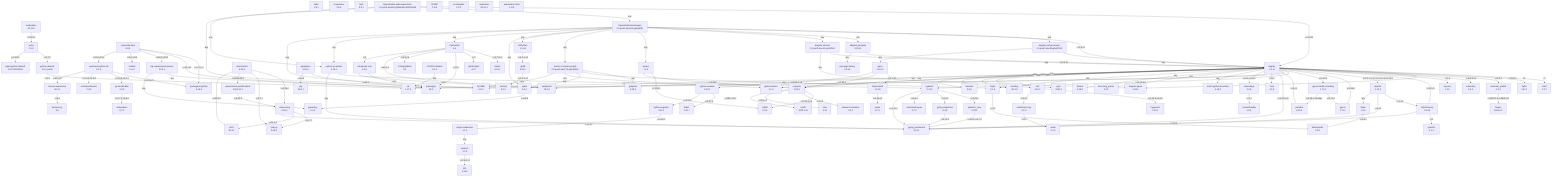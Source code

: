 flowchart TD
    classDef missing stroke-dasharray: 5
    alembic["alembic\n1.15.2"]
    annotated-types["annotated-types\n0.7.0"]
    antlr4-python3-runtime["antlr4-python3-runtime\n4.13.2"]
    arrow["arrow\n1.3.0"]
    attrs["attrs\n25.3.0"]
    bidict["bidict\n0.23.1"]
    boolean-py["boolean.py\n5.0"]
    certifi["certifi\n2025.1.31"]
    chardet["chardet\n5.2.0"]
    charset-normalizer["charset-normalizer\n3.4.1"]
    click_0["click\n8.1.8"]
    coloredlogs["coloredlogs\n14.0"]
    configupdater["ConfigUpdater\n3.2"]
    cyclonedx-bom["cyclonedx-bom\n5.3.0"]
    cyclonedx-python-lib["cyclonedx-python-lib\n9.1.0"]
    dagster-job-processor["dagster-job-processor\n0.0.post1.dev38+gbaf3220"]
    dagster-pipes["dagster-pipes\n1.9.11"]
    dagster-postgres["dagster-postgres\n0.25.11"]
    dagster-shared["dagster-shared\n0.0.post1.dev10+g614f3c1"]
    dagster["dagster\n1.9.11"]
    defusedxml["defusedxml\n0.7.1"]
    deprecated["Deprecated\n1.2.18"]
    docker-compose-graph["docker-compose-graph\n0.0.post1.dev176+gbc4b36e"]
    docker["docker\n7.1.0"]
    docstring-parser["docstring_parser\n0.16"]
    filelock["filelock\n3.18.0"]
    fqdn["fqdn\n1.5.1"]
    fsspec["fsspec\n2025.3.2"]
    gazu["gazu\n0.10.31"]
    gitdb["gitdb\n4.0.12"]
    gitpython["GitPython\n3.1.44"]
    graphviz["graphviz\n0.20.3"]
    greenlet["greenlet\n3.1.1"]
    grpcio-health-checking["grpcio-health-checking\n1.71.0"]
    grpcio["grpcio\n1.71.0"]
    h11["h11\n0.14.0"]
    humanfriendly["humanfriendly\n10.0"]
    idna["idna\n3.10"]
    isoduration["isoduration\n20.11.0"]
    jinja2["Jinja2\n3.1.6"]
    jsonpointer["jsonpointer\n3.0.0"]
    jsonschema-specifications["jsonschema-specifications\n2024.10.1"]
    jsonschema["jsonschema\n4.23.0"]
    license-expression["license-expression\n30.4.1"]
    lxml["lxml\n5.3.1"]
    mako["Mako\n1.3.9"]
    markdown-it-py["markdown-it-py\n3.0.0"]
    markupsafe["MarkupSafe\n3.0.2"]
    mdurl["mdurl\n0.1.2"]
    openstudiolandscapes-kitsu["OpenStudioLandscapes-Kitsu\n0.0.post1.dev85+g53b4de5.d20250406"]
    openstudiolandscapes["OpenStudioLandscapes\n0.0.post1.dev564+g5e56f51"]
    packageurl-python["packageurl-python\n0.16.0"]
    packaging["packaging\n24.2"]
    pip-requirements-parser["pip-requirements-parser\n32.0.1"]
    pip["pip\n25.0.1"]
    pipdeptree["pipdeptree\n2.26.0"]
    platformdirs["platformdirs\n4.3.7"]
    protobuf["protobuf\n5.29.4"]
    psycopg2-binary["psycopg2-binary\n2.9.10"]
    py-serializable["py-serializable\n2.0.0"]
    pydantic-core["pydantic_core\n2.33.1"]
    pydantic["pydantic\n2.11.2"]
    pydot["pydot\n3.0.4"]
    pygments["Pygments\n2.19.1"]
    pyparsing["pyparsing\n3.2.3"]
    pyscaffold["PyScaffold\n4.6"]
    python-dateutil["python-dateutil\n2.9.0.post0"]
    python-dotenv["python-dotenv\n1.1.0"]
    python-engineio["python-engineio\n4.11.2"]
    python-on-whales["python-on-whales\n0.76.1"]
    python-socketio["python-socketio\n5.12.1"]
    pytz["pytz\n2025.2"]
    pyyaml["PyYAML\n6.0.2"]
    referencing["referencing\n0.36.2"]
    requests["requests\n2.32.3"]
    rfc3339-validator["rfc3339-validator\n0.1.4"]
    rfc3987["rfc3987\n1.3.8"]
    rich["rich\n14.0.0"]
    rpds-py["rpds-py\n0.24.0"]
    setuptools-scm["setuptools-scm\n8.2.0"]
    setuptools["setuptools\n78.1.0"]
    simple-websocket["simple-websocket\n1.1.0"]
    six["six\n1.17.0"]
    smmap["smmap\n5.0.2"]
    sortedcontainers["sortedcontainers\n2.4.0"]
    sqlalchemy["SQLAlchemy\n2.0.40"]
    structlog["structlog\n25.2.0"]
    tabulate["tabulate\n0.9.0"]
    tomli["tomli\n2.2.1"]
    tomlkit["tomlkit\n0.13.2"]
    toposort["toposort\n1.10"]
    tqdm["tqdm\n4.67.1"]
    types-python-dateutil["types-python-dateutil\n2.9.0.20241206"]
    typing-extensions["typing_extensions\n4.13.1"]
    typing-inspection["typing-inspection\n0.4.0"]
    universal-pathlib["universal_pathlib\n0.2.6"]
    uri-template["uri-template\n1.3.0"]
    urllib3["urllib3\n2.3.0"]
    watchdog["watchdog\n5.0.3"]
    webcolors["webcolors\n24.11.1"]
    websocket-client["websocket-client\n1.8.0"]
    wrapt["wrapt\n1.17.2"]
    wsproto["wsproto\n1.2.0"]
    alembic -- ">=1.4.0" --> sqlalchemy
    alembic -- ">=4.12" --> typing-extensions
    alembic -- "any" --> mako
    arrow -- ">=2.7.0" --> python-dateutil
    arrow -- ">=2.8.10" --> types-python-dateutil
    coloredlogs -- ">=7.1" --> humanfriendly
    cyclonedx-bom -- ">=0.11,<2" --> packageurl-python
    cyclonedx-bom -- ">=22,<25" --> packaging
    cyclonedx-bom -- ">=32.0,<33.0" --> pip-requirements-parser
    cyclonedx-bom -- ">=5.1,<6.0" --> chardet
    cyclonedx-bom -- ">=8.0,<10.0" --> cyclonedx-python-lib
    cyclonedx-python-lib -- ">=0.11,<2" --> packageurl-python
    cyclonedx-python-lib -- ">=2.0.0,<3.0.0" --> py-serializable
    cyclonedx-python-lib -- ">=2.4.0,<3.0.0" --> sortedcontainers
    cyclonedx-python-lib -- ">=30,<31" --> license-expression
    dagster -- "<3" --> tomli
    dagster -- "<5" --> tqdm
    dagster -- "==1.9.11" --> dagster-pipes
    dagster -- ">=0.2.0" --> universal-pathlib
    dagster -- ">=0.8.3,<6" --> watchdog
    dagster -- ">=1.0" --> toposort
    dagster -- ">=1.0,<3" --> sqlalchemy
    dagster -- ">=1.2.1,!=1.7.0,!=1.6.3,!=1.11.0" --> alembic
    dagster -- ">=1.44.0" --> grpcio
    dagster -- ">=1.44.0" --> grpcio-health-checking
    dagster -- ">=2,<3.0.0" --> pydantic
    dagster -- ">=20.9" --> packaging
    dagster -- ">=4,<6" --> protobuf
    dagster -- ">=4.10.0,<5" --> typing-extensions
    dagster -- ">=5.0" --> click_0
    dagster -- ">=5.1" --> pyyaml
    dagster -- ">=6.1,<=14.0" --> coloredlogs
    dagster -- "any" --> antlr4-python3-runtime
    dagster -- "any" --> docstring-parser
    dagster -- "any" --> filelock
    dagster -- "any" --> jinja2
    dagster -- "any" --> python-dotenv
    dagster -- "any" --> pytz
    dagster -- "any" --> requests
    dagster -- "any" --> rich
    dagster -- "any" --> setuptools
    dagster -- "any" --> six
    dagster -- "any" --> structlog
    dagster -- "any" --> tabulate
    dagster-job-processor -- "any" --> dagster
    dagster-job-processor -- "any" --> gazu
    dagster-postgres -- "==1.9.11" --> dagster
    dagster-postgres -- "any" --> psycopg2-binary
    dagster-shared -- "any" --> dagster
    dagster-shared -- "any" --> dagster-pipes
    deprecated -- ">=1.10,<2" --> wrapt
    docker -- ">=1.26.0" --> urllib3
    docker -- ">=2.26.0" --> requests
    docker-compose-graph -- "any" --> graphviz
    docker-compose-graph -- "any" --> jinja2
    docker-compose-graph -- "any" --> pydot
    docker-compose-graph -- "any" --> python-dotenv
    docker-compose-graph -- "any" --> pyyaml
    gazu -- "==1.2.18" --> deprecated
    gazu -- ">=2.25.1" --> requests
    gazu -- ">=5.11.0,<6" --> python-socketio
    gitdb -- ">=3.0.1,<6" --> smmap
    gitpython -- ">=4.0.1,<5" --> gitdb
    grpcio-health-checking -- ">=1.71.0" --> grpcio
    grpcio-health-checking -- ">=5.26.1,<6.0dev" --> protobuf
    isoduration -- ">=0.15.0" --> arrow
    jinja2 -- ">=2.0" --> markupsafe
    jsonschema -- ">=0.28.4" --> referencing
    jsonschema -- ">=0.7.1" --> rpds-py
    jsonschema -- ">=2023.03.6" --> jsonschema-specifications
    jsonschema -- ">=22.2.0" --> attrs
    jsonschema-specifications -- ">=0.31.0" --> referencing
    license-expression -- ">=4.0" --> boolean-py
    mako -- ">=0.9.2" --> markupsafe
    markdown-it-py -- "~=0.1" --> mdurl
    openstudiolandscapes -- "==1.9.11" --> dagster
    openstudiolandscapes -- "any" --> dagster-job-processor
    openstudiolandscapes -- "any" --> dagster-postgres
    openstudiolandscapes -- "any" --> dagster-shared
    openstudiolandscapes -- "any" --> docker
    openstudiolandscapes -- "any" --> docker-compose-graph
    openstudiolandscapes -- "any" --> gitpython
    openstudiolandscapes -- "any" --> pydot
    openstudiolandscapes -- "any" --> pyscaffold
    openstudiolandscapes -- "any" --> python-on-whales
    openstudiolandscapes -- "any" --> pyyaml
    openstudiolandscapes-kitsu -- "==1.9.11" --> dagster
    openstudiolandscapes-kitsu -- "any" --> openstudiolandscapes
    openstudiolandscapes-kitsu -- "any" --> python-on-whales
    openstudiolandscapes-kitsu -- "any" --> pyyaml
    pip-requirements-parser -- "any" --> packaging
    pip-requirements-parser -- "any" --> pyparsing
    pipdeptree -- ">=24.1" --> packaging
    pipdeptree -- ">=24.2" --> pip
    py-serializable -- ">=0.7.1,<0.8.0" --> defusedxml
    pydantic -- "==2.33.1" --> pydantic-core
    pydantic -- ">=0.4.0" --> typing-inspection
    pydantic -- ">=0.6.0" --> annotated-types
    pydantic -- ">=4.12.2" --> typing-extensions
    pydantic-core -- ">=4.6.0,!=4.7.0" --> typing-extensions
    pydot -- ">=3.0.9" --> pyparsing
    pyscaffold -- ">=0.7.0,<2" --> tomlkit
    pyscaffold -- ">=2" --> platformdirs
    pyscaffold -- ">=20.7" --> packaging
    pyscaffold -- ">=3.0,<4" --> configupdater
    pyscaffold -- ">=46.1.0" --> setuptools
    pyscaffold -- ">=5" --> setuptools-scm
    python-dateutil -- ">=1.5" --> six
    python-engineio -- ">=0.10.0" --> simple-websocket
    python-on-whales -- ">=2,<3,!=2.0.*" --> pydantic
    python-on-whales -- "any" --> typing-extensions
    python-socketio -- ">=0.21.0" --> bidict
    python-socketio -- ">=4.11.0" --> python-engineio
    referencing -- ">=0.7.0" --> rpds-py
    referencing -- ">=22.2.0" --> attrs
    referencing -- ">=4.4.0" --> typing-extensions
    requests -- ">=1.21.1,<3" --> urllib3
    requests -- ">=2,<4" --> charset-normalizer
    requests -- ">=2.5,<4" --> idna
    requests -- ">=2017.4.17" --> certifi
    rfc3339-validator -- "any" --> six
    rich -- ">=2.13.0,<3.0.0" --> pygments
    rich -- ">=2.2.0" --> markdown-it-py
    setuptools-scm -- ">=20" --> packaging
    setuptools-scm -- ">=61" --> setuptools
    simple-websocket -- "any" --> wsproto
    sqlalchemy -- ">=1" --> greenlet
    sqlalchemy -- ">=4.6.0" --> typing-extensions
    typing-inspection -- ">=4.12.0" --> typing-extensions
    universal-pathlib -- ">=2022.1.0,!=2024.3.1" --> fsspec
    wsproto -- ">=0.9.0,<1" --> h11